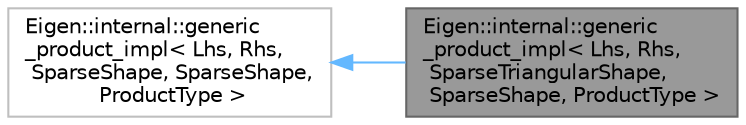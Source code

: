 digraph "Eigen::internal::generic_product_impl&lt; Lhs, Rhs, SparseTriangularShape, SparseShape, ProductType &gt;"
{
 // LATEX_PDF_SIZE
  bgcolor="transparent";
  edge [fontname=Helvetica,fontsize=10,labelfontname=Helvetica,labelfontsize=10];
  node [fontname=Helvetica,fontsize=10,shape=box,height=0.2,width=0.4];
  rankdir="LR";
  Node1 [id="Node000001",label="Eigen::internal::generic\l_product_impl\< Lhs, Rhs,\l SparseTriangularShape,\l SparseShape, ProductType \>",height=0.2,width=0.4,color="gray40", fillcolor="grey60", style="filled", fontcolor="black",tooltip=" "];
  Node2 -> Node1 [id="edge2_Node000001_Node000002",dir="back",color="steelblue1",style="solid",tooltip=" "];
  Node2 [id="Node000002",label="Eigen::internal::generic\l_product_impl\< Lhs, Rhs,\l SparseShape, SparseShape,\l ProductType \>",height=0.2,width=0.4,color="grey75", fillcolor="white", style="filled",URL="$structEigen_1_1internal_1_1generic__product__impl_3_01Lhs_00_01Rhs_00_01SparseShape_00_01SparseShape_00_01ProductType_01_4.html",tooltip=" "];
}
